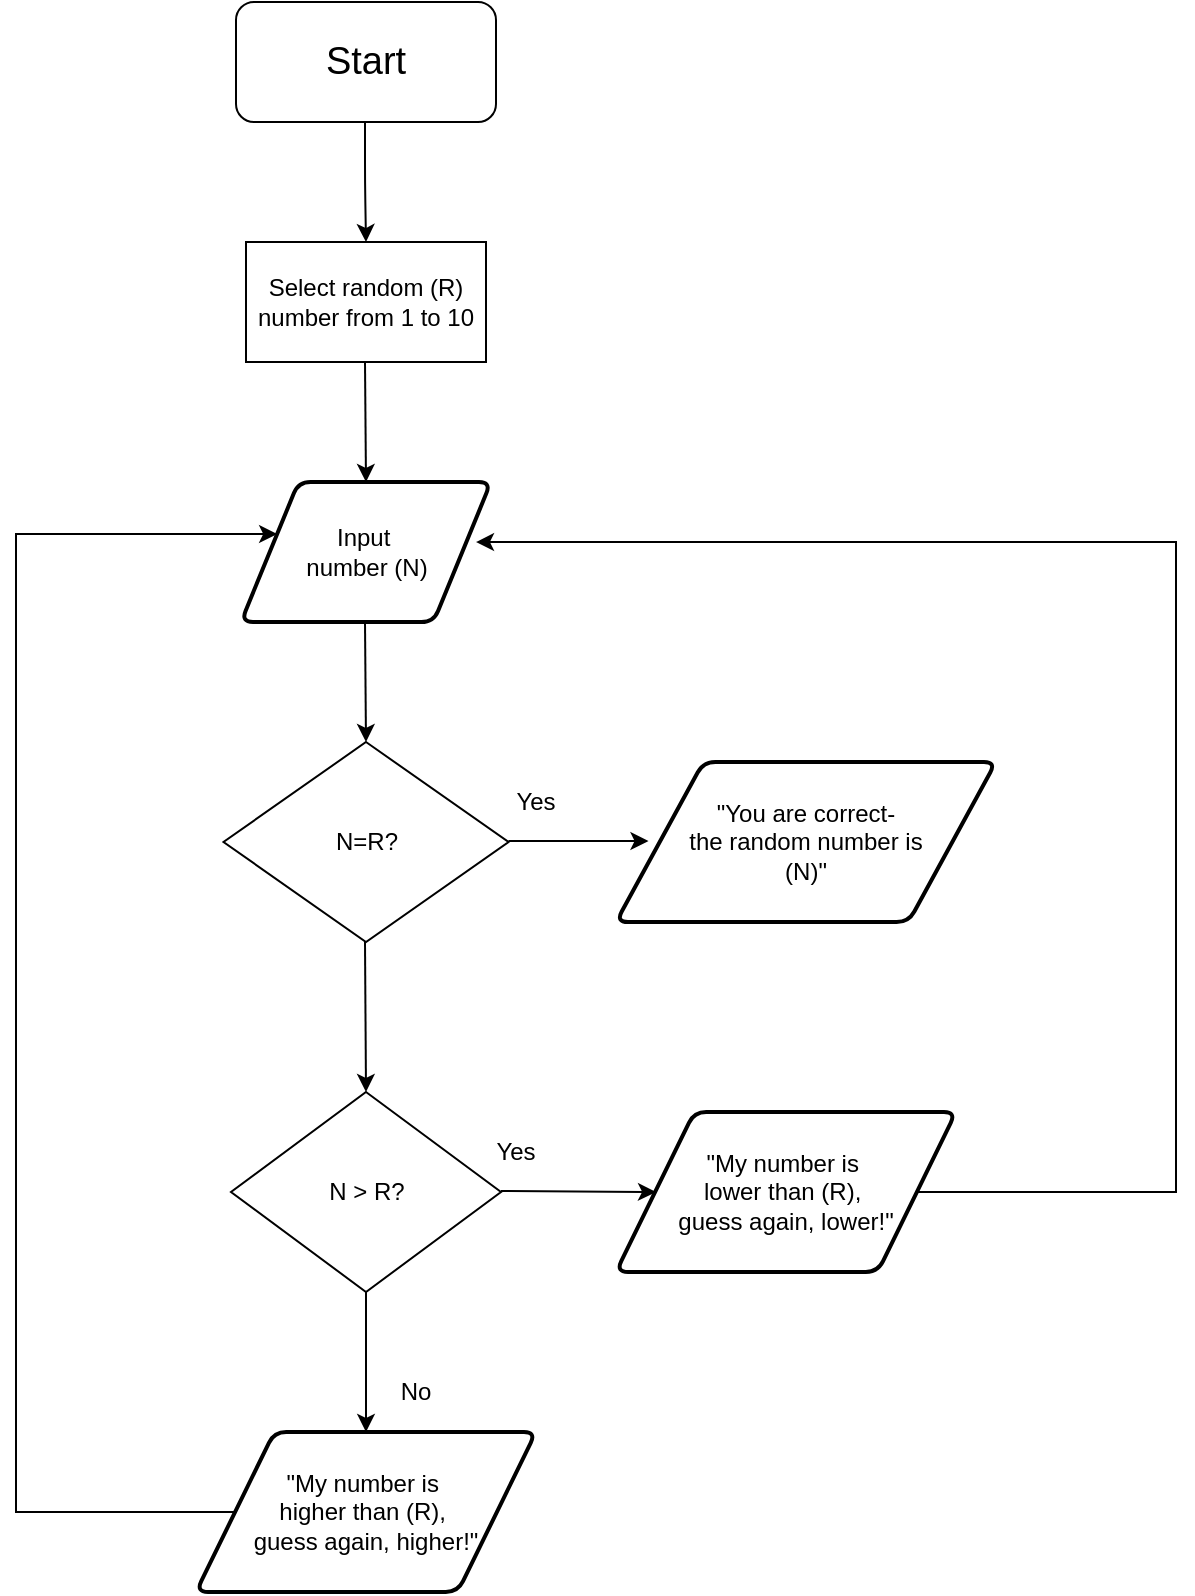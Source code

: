 <mxfile version="14.4.3" type="device"><diagram id="5CmnCjw-z8iQEGEIQNYH" name="Page-1"><mxGraphModel dx="1038" dy="580" grid="1" gridSize="10" guides="1" tooltips="1" connect="1" arrows="1" fold="1" page="1" pageScale="1" pageWidth="827" pageHeight="1169" math="0" shadow="0"><root><mxCell id="0"/><mxCell id="1" parent="0"/><mxCell id="5sNnsbBnm-A52-XNswfU-2" value="" style="endArrow=classic;html=1;" edge="1" parent="1"><mxGeometry width="50" height="50" relative="1" as="geometry"><mxPoint x="264.5" y="170" as="sourcePoint"/><mxPoint x="265" y="230" as="targetPoint"/><Array as="points"><mxPoint x="264.5" y="200"/></Array></mxGeometry></mxCell><mxCell id="5sNnsbBnm-A52-XNswfU-3" value="&lt;font style=&quot;font-size: 19px&quot;&gt;Start&lt;/font&gt;" style="rounded=1;whiteSpace=wrap;html=1;" vertex="1" parent="1"><mxGeometry x="200" y="110" width="130" height="60" as="geometry"/></mxCell><mxCell id="5sNnsbBnm-A52-XNswfU-4" value="Select random (R) number from 1 to 10" style="rounded=0;whiteSpace=wrap;html=1;" vertex="1" parent="1"><mxGeometry x="205" y="230" width="120" height="60" as="geometry"/></mxCell><mxCell id="5sNnsbBnm-A52-XNswfU-5" value="" style="endArrow=classic;html=1;" edge="1" parent="1"><mxGeometry width="50" height="50" relative="1" as="geometry"><mxPoint x="264.5" y="290" as="sourcePoint"/><mxPoint x="265" y="350" as="targetPoint"/></mxGeometry></mxCell><mxCell id="5sNnsbBnm-A52-XNswfU-6" value="Input&amp;nbsp;&lt;br&gt;number (N)" style="shape=parallelogram;html=1;strokeWidth=2;perimeter=parallelogramPerimeter;whiteSpace=wrap;rounded=1;arcSize=12;size=0.23;" vertex="1" parent="1"><mxGeometry x="202.5" y="350" width="125" height="70" as="geometry"/></mxCell><mxCell id="5sNnsbBnm-A52-XNswfU-7" value="N &amp;gt; R?" style="rhombus;whiteSpace=wrap;html=1;" vertex="1" parent="1"><mxGeometry x="197.5" y="655" width="135" height="100" as="geometry"/></mxCell><mxCell id="5sNnsbBnm-A52-XNswfU-8" value="" style="endArrow=classic;html=1;" edge="1" parent="1"><mxGeometry width="50" height="50" relative="1" as="geometry"><mxPoint x="264.5" y="420" as="sourcePoint"/><mxPoint x="265" y="480" as="targetPoint"/></mxGeometry></mxCell><mxCell id="5sNnsbBnm-A52-XNswfU-9" value="" style="endArrow=classic;html=1;" edge="1" parent="1"><mxGeometry width="50" height="50" relative="1" as="geometry"><mxPoint x="265" y="755" as="sourcePoint"/><mxPoint x="265" y="825" as="targetPoint"/></mxGeometry></mxCell><mxCell id="5sNnsbBnm-A52-XNswfU-10" value="No" style="text;html=1;strokeColor=none;fillColor=none;align=center;verticalAlign=middle;whiteSpace=wrap;rounded=0;" vertex="1" parent="1"><mxGeometry x="270" y="795" width="40" height="20" as="geometry"/></mxCell><mxCell id="5sNnsbBnm-A52-XNswfU-11" value="" style="endArrow=classic;html=1;" edge="1" parent="1"><mxGeometry width="50" height="50" relative="1" as="geometry"><mxPoint x="332.5" y="704.5" as="sourcePoint"/><mxPoint x="410" y="705" as="targetPoint"/></mxGeometry></mxCell><mxCell id="5sNnsbBnm-A52-XNswfU-12" value="Yes" style="text;html=1;strokeColor=none;fillColor=none;align=center;verticalAlign=middle;whiteSpace=wrap;rounded=0;" vertex="1" parent="1"><mxGeometry x="320" y="675" width="40" height="20" as="geometry"/></mxCell><mxCell id="5sNnsbBnm-A52-XNswfU-27" style="edgeStyle=orthogonalEdgeStyle;rounded=0;orthogonalLoop=1;jettySize=auto;html=1;entryX=0.94;entryY=0.429;entryDx=0;entryDy=0;entryPerimeter=0;" edge="1" parent="1" source="5sNnsbBnm-A52-XNswfU-14" target="5sNnsbBnm-A52-XNswfU-6"><mxGeometry relative="1" as="geometry"><mxPoint x="680" y="380" as="targetPoint"/><Array as="points"><mxPoint x="670" y="705"/><mxPoint x="670" y="380"/></Array></mxGeometry></mxCell><mxCell id="5sNnsbBnm-A52-XNswfU-14" value="&quot;My number is&amp;nbsp;&lt;br&gt;lower than (R),&amp;nbsp;&lt;br&gt;guess again, lower!&quot;" style="shape=parallelogram;html=1;strokeWidth=2;perimeter=parallelogramPerimeter;whiteSpace=wrap;rounded=1;arcSize=12;size=0.23;" vertex="1" parent="1"><mxGeometry x="390" y="665" width="170" height="80" as="geometry"/></mxCell><mxCell id="5sNnsbBnm-A52-XNswfU-26" style="edgeStyle=orthogonalEdgeStyle;rounded=0;orthogonalLoop=1;jettySize=auto;html=1;" edge="1" parent="1" source="5sNnsbBnm-A52-XNswfU-16" target="5sNnsbBnm-A52-XNswfU-6"><mxGeometry relative="1" as="geometry"><mxPoint x="200" y="380" as="targetPoint"/><Array as="points"><mxPoint x="90" y="865"/><mxPoint x="90" y="376"/></Array></mxGeometry></mxCell><mxCell id="5sNnsbBnm-A52-XNswfU-16" value="&quot;My number is&amp;nbsp;&lt;br&gt;higher than (R),&amp;nbsp;&lt;br&gt;guess again, higher!&quot;" style="shape=parallelogram;html=1;strokeWidth=2;perimeter=parallelogramPerimeter;whiteSpace=wrap;rounded=1;arcSize=12;size=0.23;" vertex="1" parent="1"><mxGeometry x="180" y="825" width="170" height="80" as="geometry"/></mxCell><mxCell id="5sNnsbBnm-A52-XNswfU-17" value="N=R?" style="rhombus;whiteSpace=wrap;html=1;" vertex="1" parent="1"><mxGeometry x="193.75" y="480" width="142.5" height="100" as="geometry"/></mxCell><mxCell id="5sNnsbBnm-A52-XNswfU-18" value="" style="endArrow=classic;html=1;" edge="1" parent="1"><mxGeometry width="50" height="50" relative="1" as="geometry"><mxPoint x="264.5" y="580" as="sourcePoint"/><mxPoint x="265" y="655" as="targetPoint"/></mxGeometry></mxCell><mxCell id="5sNnsbBnm-A52-XNswfU-20" value="" style="endArrow=classic;html=1;" edge="1" parent="1"><mxGeometry width="50" height="50" relative="1" as="geometry"><mxPoint x="336.25" y="529.5" as="sourcePoint"/><mxPoint x="406.25" y="529.5" as="targetPoint"/></mxGeometry></mxCell><mxCell id="5sNnsbBnm-A52-XNswfU-22" value="&quot;You are correct- &lt;br&gt;the random number is &lt;br&gt;(N)&quot;" style="shape=parallelogram;html=1;strokeWidth=2;perimeter=parallelogramPerimeter;whiteSpace=wrap;rounded=1;arcSize=12;size=0.23;" vertex="1" parent="1"><mxGeometry x="390" y="490" width="190" height="80" as="geometry"/></mxCell><mxCell id="5sNnsbBnm-A52-XNswfU-23" value="Yes" style="text;html=1;strokeColor=none;fillColor=none;align=center;verticalAlign=middle;whiteSpace=wrap;rounded=0;" vertex="1" parent="1"><mxGeometry x="330" y="500" width="40" height="20" as="geometry"/></mxCell></root></mxGraphModel></diagram></mxfile>